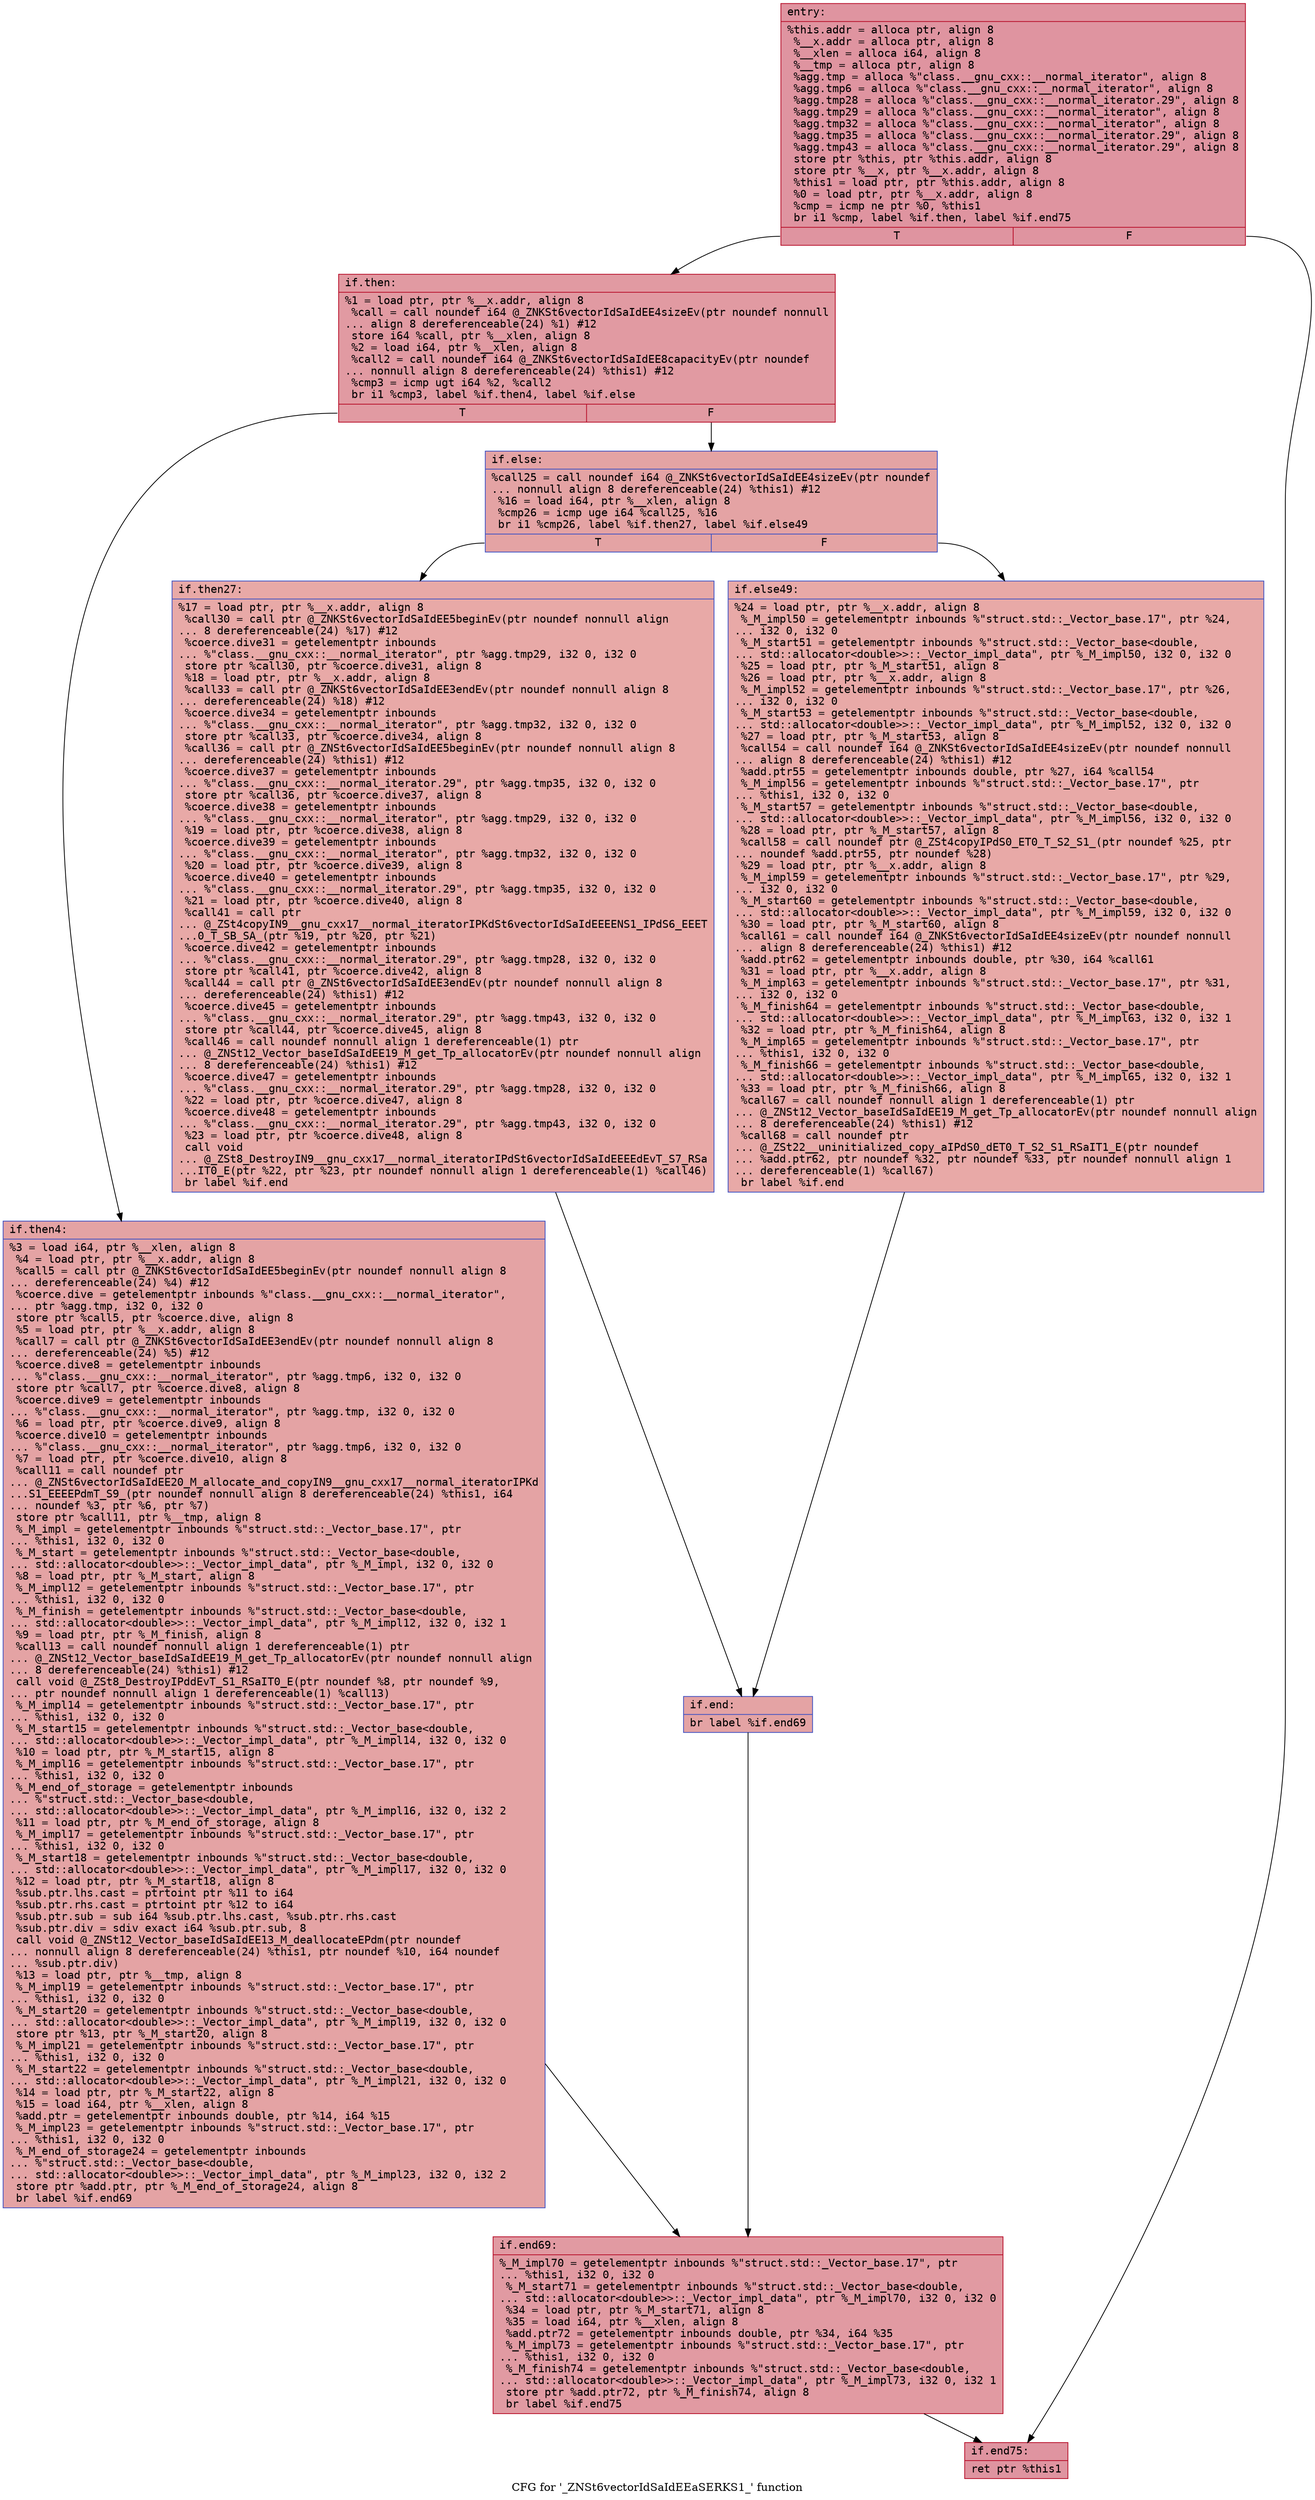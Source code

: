 digraph "CFG for '_ZNSt6vectorIdSaIdEEaSERKS1_' function" {
	label="CFG for '_ZNSt6vectorIdSaIdEEaSERKS1_' function";

	Node0x55e722d12be0 [shape=record,color="#b70d28ff", style=filled, fillcolor="#b70d2870" fontname="Courier",label="{entry:\l|  %this.addr = alloca ptr, align 8\l  %__x.addr = alloca ptr, align 8\l  %__xlen = alloca i64, align 8\l  %__tmp = alloca ptr, align 8\l  %agg.tmp = alloca %\"class.__gnu_cxx::__normal_iterator\", align 8\l  %agg.tmp6 = alloca %\"class.__gnu_cxx::__normal_iterator\", align 8\l  %agg.tmp28 = alloca %\"class.__gnu_cxx::__normal_iterator.29\", align 8\l  %agg.tmp29 = alloca %\"class.__gnu_cxx::__normal_iterator\", align 8\l  %agg.tmp32 = alloca %\"class.__gnu_cxx::__normal_iterator\", align 8\l  %agg.tmp35 = alloca %\"class.__gnu_cxx::__normal_iterator.29\", align 8\l  %agg.tmp43 = alloca %\"class.__gnu_cxx::__normal_iterator.29\", align 8\l  store ptr %this, ptr %this.addr, align 8\l  store ptr %__x, ptr %__x.addr, align 8\l  %this1 = load ptr, ptr %this.addr, align 8\l  %0 = load ptr, ptr %__x.addr, align 8\l  %cmp = icmp ne ptr %0, %this1\l  br i1 %cmp, label %if.then, label %if.end75\l|{<s0>T|<s1>F}}"];
	Node0x55e722d12be0:s0 -> Node0x55e722d13740[tooltip="entry -> if.then\nProbability 62.50%" ];
	Node0x55e722d12be0:s1 -> Node0x55e722d137b0[tooltip="entry -> if.end75\nProbability 37.50%" ];
	Node0x55e722d13740 [shape=record,color="#b70d28ff", style=filled, fillcolor="#bb1b2c70" fontname="Courier",label="{if.then:\l|  %1 = load ptr, ptr %__x.addr, align 8\l  %call = call noundef i64 @_ZNKSt6vectorIdSaIdEE4sizeEv(ptr noundef nonnull\l... align 8 dereferenceable(24) %1) #12\l  store i64 %call, ptr %__xlen, align 8\l  %2 = load i64, ptr %__xlen, align 8\l  %call2 = call noundef i64 @_ZNKSt6vectorIdSaIdEE8capacityEv(ptr noundef\l... nonnull align 8 dereferenceable(24) %this1) #12\l  %cmp3 = icmp ugt i64 %2, %call2\l  br i1 %cmp3, label %if.then4, label %if.else\l|{<s0>T|<s1>F}}"];
	Node0x55e722d13740:s0 -> Node0x55e722d13fe0[tooltip="if.then -> if.then4\nProbability 50.00%" ];
	Node0x55e722d13740:s1 -> Node0x55e722d14090[tooltip="if.then -> if.else\nProbability 50.00%" ];
	Node0x55e722d13fe0 [shape=record,color="#3d50c3ff", style=filled, fillcolor="#c32e3170" fontname="Courier",label="{if.then4:\l|  %3 = load i64, ptr %__xlen, align 8\l  %4 = load ptr, ptr %__x.addr, align 8\l  %call5 = call ptr @_ZNKSt6vectorIdSaIdEE5beginEv(ptr noundef nonnull align 8\l... dereferenceable(24) %4) #12\l  %coerce.dive = getelementptr inbounds %\"class.__gnu_cxx::__normal_iterator\",\l... ptr %agg.tmp, i32 0, i32 0\l  store ptr %call5, ptr %coerce.dive, align 8\l  %5 = load ptr, ptr %__x.addr, align 8\l  %call7 = call ptr @_ZNKSt6vectorIdSaIdEE3endEv(ptr noundef nonnull align 8\l... dereferenceable(24) %5) #12\l  %coerce.dive8 = getelementptr inbounds\l... %\"class.__gnu_cxx::__normal_iterator\", ptr %agg.tmp6, i32 0, i32 0\l  store ptr %call7, ptr %coerce.dive8, align 8\l  %coerce.dive9 = getelementptr inbounds\l... %\"class.__gnu_cxx::__normal_iterator\", ptr %agg.tmp, i32 0, i32 0\l  %6 = load ptr, ptr %coerce.dive9, align 8\l  %coerce.dive10 = getelementptr inbounds\l... %\"class.__gnu_cxx::__normal_iterator\", ptr %agg.tmp6, i32 0, i32 0\l  %7 = load ptr, ptr %coerce.dive10, align 8\l  %call11 = call noundef ptr\l... @_ZNSt6vectorIdSaIdEE20_M_allocate_and_copyIN9__gnu_cxx17__normal_iteratorIPKd\l...S1_EEEEPdmT_S9_(ptr noundef nonnull align 8 dereferenceable(24) %this1, i64\l... noundef %3, ptr %6, ptr %7)\l  store ptr %call11, ptr %__tmp, align 8\l  %_M_impl = getelementptr inbounds %\"struct.std::_Vector_base.17\", ptr\l... %this1, i32 0, i32 0\l  %_M_start = getelementptr inbounds %\"struct.std::_Vector_base\<double,\l... std::allocator\<double\>\>::_Vector_impl_data\", ptr %_M_impl, i32 0, i32 0\l  %8 = load ptr, ptr %_M_start, align 8\l  %_M_impl12 = getelementptr inbounds %\"struct.std::_Vector_base.17\", ptr\l... %this1, i32 0, i32 0\l  %_M_finish = getelementptr inbounds %\"struct.std::_Vector_base\<double,\l... std::allocator\<double\>\>::_Vector_impl_data\", ptr %_M_impl12, i32 0, i32 1\l  %9 = load ptr, ptr %_M_finish, align 8\l  %call13 = call noundef nonnull align 1 dereferenceable(1) ptr\l... @_ZNSt12_Vector_baseIdSaIdEE19_M_get_Tp_allocatorEv(ptr noundef nonnull align\l... 8 dereferenceable(24) %this1) #12\l  call void @_ZSt8_DestroyIPddEvT_S1_RSaIT0_E(ptr noundef %8, ptr noundef %9,\l... ptr noundef nonnull align 1 dereferenceable(1) %call13)\l  %_M_impl14 = getelementptr inbounds %\"struct.std::_Vector_base.17\", ptr\l... %this1, i32 0, i32 0\l  %_M_start15 = getelementptr inbounds %\"struct.std::_Vector_base\<double,\l... std::allocator\<double\>\>::_Vector_impl_data\", ptr %_M_impl14, i32 0, i32 0\l  %10 = load ptr, ptr %_M_start15, align 8\l  %_M_impl16 = getelementptr inbounds %\"struct.std::_Vector_base.17\", ptr\l... %this1, i32 0, i32 0\l  %_M_end_of_storage = getelementptr inbounds\l... %\"struct.std::_Vector_base\<double,\l... std::allocator\<double\>\>::_Vector_impl_data\", ptr %_M_impl16, i32 0, i32 2\l  %11 = load ptr, ptr %_M_end_of_storage, align 8\l  %_M_impl17 = getelementptr inbounds %\"struct.std::_Vector_base.17\", ptr\l... %this1, i32 0, i32 0\l  %_M_start18 = getelementptr inbounds %\"struct.std::_Vector_base\<double,\l... std::allocator\<double\>\>::_Vector_impl_data\", ptr %_M_impl17, i32 0, i32 0\l  %12 = load ptr, ptr %_M_start18, align 8\l  %sub.ptr.lhs.cast = ptrtoint ptr %11 to i64\l  %sub.ptr.rhs.cast = ptrtoint ptr %12 to i64\l  %sub.ptr.sub = sub i64 %sub.ptr.lhs.cast, %sub.ptr.rhs.cast\l  %sub.ptr.div = sdiv exact i64 %sub.ptr.sub, 8\l  call void @_ZNSt12_Vector_baseIdSaIdEE13_M_deallocateEPdm(ptr noundef\l... nonnull align 8 dereferenceable(24) %this1, ptr noundef %10, i64 noundef\l... %sub.ptr.div)\l  %13 = load ptr, ptr %__tmp, align 8\l  %_M_impl19 = getelementptr inbounds %\"struct.std::_Vector_base.17\", ptr\l... %this1, i32 0, i32 0\l  %_M_start20 = getelementptr inbounds %\"struct.std::_Vector_base\<double,\l... std::allocator\<double\>\>::_Vector_impl_data\", ptr %_M_impl19, i32 0, i32 0\l  store ptr %13, ptr %_M_start20, align 8\l  %_M_impl21 = getelementptr inbounds %\"struct.std::_Vector_base.17\", ptr\l... %this1, i32 0, i32 0\l  %_M_start22 = getelementptr inbounds %\"struct.std::_Vector_base\<double,\l... std::allocator\<double\>\>::_Vector_impl_data\", ptr %_M_impl21, i32 0, i32 0\l  %14 = load ptr, ptr %_M_start22, align 8\l  %15 = load i64, ptr %__xlen, align 8\l  %add.ptr = getelementptr inbounds double, ptr %14, i64 %15\l  %_M_impl23 = getelementptr inbounds %\"struct.std::_Vector_base.17\", ptr\l... %this1, i32 0, i32 0\l  %_M_end_of_storage24 = getelementptr inbounds\l... %\"struct.std::_Vector_base\<double,\l... std::allocator\<double\>\>::_Vector_impl_data\", ptr %_M_impl23, i32 0, i32 2\l  store ptr %add.ptr, ptr %_M_end_of_storage24, align 8\l  br label %if.end69\l}"];
	Node0x55e722d13fe0 -> Node0x55e722d17120[tooltip="if.then4 -> if.end69\nProbability 100.00%" ];
	Node0x55e722d14090 [shape=record,color="#3d50c3ff", style=filled, fillcolor="#c32e3170" fontname="Courier",label="{if.else:\l|  %call25 = call noundef i64 @_ZNKSt6vectorIdSaIdEE4sizeEv(ptr noundef\l... nonnull align 8 dereferenceable(24) %this1) #12\l  %16 = load i64, ptr %__xlen, align 8\l  %cmp26 = icmp uge i64 %call25, %16\l  br i1 %cmp26, label %if.then27, label %if.else49\l|{<s0>T|<s1>F}}"];
	Node0x55e722d14090:s0 -> Node0x55e722d17480[tooltip="if.else -> if.then27\nProbability 50.00%" ];
	Node0x55e722d14090:s1 -> Node0x55e722d174d0[tooltip="if.else -> if.else49\nProbability 50.00%" ];
	Node0x55e722d17480 [shape=record,color="#3d50c3ff", style=filled, fillcolor="#ca3b3770" fontname="Courier",label="{if.then27:\l|  %17 = load ptr, ptr %__x.addr, align 8\l  %call30 = call ptr @_ZNKSt6vectorIdSaIdEE5beginEv(ptr noundef nonnull align\l... 8 dereferenceable(24) %17) #12\l  %coerce.dive31 = getelementptr inbounds\l... %\"class.__gnu_cxx::__normal_iterator\", ptr %agg.tmp29, i32 0, i32 0\l  store ptr %call30, ptr %coerce.dive31, align 8\l  %18 = load ptr, ptr %__x.addr, align 8\l  %call33 = call ptr @_ZNKSt6vectorIdSaIdEE3endEv(ptr noundef nonnull align 8\l... dereferenceable(24) %18) #12\l  %coerce.dive34 = getelementptr inbounds\l... %\"class.__gnu_cxx::__normal_iterator\", ptr %agg.tmp32, i32 0, i32 0\l  store ptr %call33, ptr %coerce.dive34, align 8\l  %call36 = call ptr @_ZNSt6vectorIdSaIdEE5beginEv(ptr noundef nonnull align 8\l... dereferenceable(24) %this1) #12\l  %coerce.dive37 = getelementptr inbounds\l... %\"class.__gnu_cxx::__normal_iterator.29\", ptr %agg.tmp35, i32 0, i32 0\l  store ptr %call36, ptr %coerce.dive37, align 8\l  %coerce.dive38 = getelementptr inbounds\l... %\"class.__gnu_cxx::__normal_iterator\", ptr %agg.tmp29, i32 0, i32 0\l  %19 = load ptr, ptr %coerce.dive38, align 8\l  %coerce.dive39 = getelementptr inbounds\l... %\"class.__gnu_cxx::__normal_iterator\", ptr %agg.tmp32, i32 0, i32 0\l  %20 = load ptr, ptr %coerce.dive39, align 8\l  %coerce.dive40 = getelementptr inbounds\l... %\"class.__gnu_cxx::__normal_iterator.29\", ptr %agg.tmp35, i32 0, i32 0\l  %21 = load ptr, ptr %coerce.dive40, align 8\l  %call41 = call ptr\l... @_ZSt4copyIN9__gnu_cxx17__normal_iteratorIPKdSt6vectorIdSaIdEEEENS1_IPdS6_EEET\l...0_T_SB_SA_(ptr %19, ptr %20, ptr %21)\l  %coerce.dive42 = getelementptr inbounds\l... %\"class.__gnu_cxx::__normal_iterator.29\", ptr %agg.tmp28, i32 0, i32 0\l  store ptr %call41, ptr %coerce.dive42, align 8\l  %call44 = call ptr @_ZNSt6vectorIdSaIdEE3endEv(ptr noundef nonnull align 8\l... dereferenceable(24) %this1) #12\l  %coerce.dive45 = getelementptr inbounds\l... %\"class.__gnu_cxx::__normal_iterator.29\", ptr %agg.tmp43, i32 0, i32 0\l  store ptr %call44, ptr %coerce.dive45, align 8\l  %call46 = call noundef nonnull align 1 dereferenceable(1) ptr\l... @_ZNSt12_Vector_baseIdSaIdEE19_M_get_Tp_allocatorEv(ptr noundef nonnull align\l... 8 dereferenceable(24) %this1) #12\l  %coerce.dive47 = getelementptr inbounds\l... %\"class.__gnu_cxx::__normal_iterator.29\", ptr %agg.tmp28, i32 0, i32 0\l  %22 = load ptr, ptr %coerce.dive47, align 8\l  %coerce.dive48 = getelementptr inbounds\l... %\"class.__gnu_cxx::__normal_iterator.29\", ptr %agg.tmp43, i32 0, i32 0\l  %23 = load ptr, ptr %coerce.dive48, align 8\l  call void\l... @_ZSt8_DestroyIN9__gnu_cxx17__normal_iteratorIPdSt6vectorIdSaIdEEEEdEvT_S7_RSa\l...IT0_E(ptr %22, ptr %23, ptr noundef nonnull align 1 dereferenceable(1) %call46)\l  br label %if.end\l}"];
	Node0x55e722d17480 -> Node0x55e722d19120[tooltip="if.then27 -> if.end\nProbability 100.00%" ];
	Node0x55e722d174d0 [shape=record,color="#3d50c3ff", style=filled, fillcolor="#ca3b3770" fontname="Courier",label="{if.else49:\l|  %24 = load ptr, ptr %__x.addr, align 8\l  %_M_impl50 = getelementptr inbounds %\"struct.std::_Vector_base.17\", ptr %24,\l... i32 0, i32 0\l  %_M_start51 = getelementptr inbounds %\"struct.std::_Vector_base\<double,\l... std::allocator\<double\>\>::_Vector_impl_data\", ptr %_M_impl50, i32 0, i32 0\l  %25 = load ptr, ptr %_M_start51, align 8\l  %26 = load ptr, ptr %__x.addr, align 8\l  %_M_impl52 = getelementptr inbounds %\"struct.std::_Vector_base.17\", ptr %26,\l... i32 0, i32 0\l  %_M_start53 = getelementptr inbounds %\"struct.std::_Vector_base\<double,\l... std::allocator\<double\>\>::_Vector_impl_data\", ptr %_M_impl52, i32 0, i32 0\l  %27 = load ptr, ptr %_M_start53, align 8\l  %call54 = call noundef i64 @_ZNKSt6vectorIdSaIdEE4sizeEv(ptr noundef nonnull\l... align 8 dereferenceable(24) %this1) #12\l  %add.ptr55 = getelementptr inbounds double, ptr %27, i64 %call54\l  %_M_impl56 = getelementptr inbounds %\"struct.std::_Vector_base.17\", ptr\l... %this1, i32 0, i32 0\l  %_M_start57 = getelementptr inbounds %\"struct.std::_Vector_base\<double,\l... std::allocator\<double\>\>::_Vector_impl_data\", ptr %_M_impl56, i32 0, i32 0\l  %28 = load ptr, ptr %_M_start57, align 8\l  %call58 = call noundef ptr @_ZSt4copyIPdS0_ET0_T_S2_S1_(ptr noundef %25, ptr\l... noundef %add.ptr55, ptr noundef %28)\l  %29 = load ptr, ptr %__x.addr, align 8\l  %_M_impl59 = getelementptr inbounds %\"struct.std::_Vector_base.17\", ptr %29,\l... i32 0, i32 0\l  %_M_start60 = getelementptr inbounds %\"struct.std::_Vector_base\<double,\l... std::allocator\<double\>\>::_Vector_impl_data\", ptr %_M_impl59, i32 0, i32 0\l  %30 = load ptr, ptr %_M_start60, align 8\l  %call61 = call noundef i64 @_ZNKSt6vectorIdSaIdEE4sizeEv(ptr noundef nonnull\l... align 8 dereferenceable(24) %this1) #12\l  %add.ptr62 = getelementptr inbounds double, ptr %30, i64 %call61\l  %31 = load ptr, ptr %__x.addr, align 8\l  %_M_impl63 = getelementptr inbounds %\"struct.std::_Vector_base.17\", ptr %31,\l... i32 0, i32 0\l  %_M_finish64 = getelementptr inbounds %\"struct.std::_Vector_base\<double,\l... std::allocator\<double\>\>::_Vector_impl_data\", ptr %_M_impl63, i32 0, i32 1\l  %32 = load ptr, ptr %_M_finish64, align 8\l  %_M_impl65 = getelementptr inbounds %\"struct.std::_Vector_base.17\", ptr\l... %this1, i32 0, i32 0\l  %_M_finish66 = getelementptr inbounds %\"struct.std::_Vector_base\<double,\l... std::allocator\<double\>\>::_Vector_impl_data\", ptr %_M_impl65, i32 0, i32 1\l  %33 = load ptr, ptr %_M_finish66, align 8\l  %call67 = call noundef nonnull align 1 dereferenceable(1) ptr\l... @_ZNSt12_Vector_baseIdSaIdEE19_M_get_Tp_allocatorEv(ptr noundef nonnull align\l... 8 dereferenceable(24) %this1) #12\l  %call68 = call noundef ptr\l... @_ZSt22__uninitialized_copy_aIPdS0_dET0_T_S2_S1_RSaIT1_E(ptr noundef\l... %add.ptr62, ptr noundef %32, ptr noundef %33, ptr noundef nonnull align 1\l... dereferenceable(1) %call67)\l  br label %if.end\l}"];
	Node0x55e722d174d0 -> Node0x55e722d19120[tooltip="if.else49 -> if.end\nProbability 100.00%" ];
	Node0x55e722d19120 [shape=record,color="#3d50c3ff", style=filled, fillcolor="#c32e3170" fontname="Courier",label="{if.end:\l|  br label %if.end69\l}"];
	Node0x55e722d19120 -> Node0x55e722d17120[tooltip="if.end -> if.end69\nProbability 100.00%" ];
	Node0x55e722d17120 [shape=record,color="#b70d28ff", style=filled, fillcolor="#bb1b2c70" fontname="Courier",label="{if.end69:\l|  %_M_impl70 = getelementptr inbounds %\"struct.std::_Vector_base.17\", ptr\l... %this1, i32 0, i32 0\l  %_M_start71 = getelementptr inbounds %\"struct.std::_Vector_base\<double,\l... std::allocator\<double\>\>::_Vector_impl_data\", ptr %_M_impl70, i32 0, i32 0\l  %34 = load ptr, ptr %_M_start71, align 8\l  %35 = load i64, ptr %__xlen, align 8\l  %add.ptr72 = getelementptr inbounds double, ptr %34, i64 %35\l  %_M_impl73 = getelementptr inbounds %\"struct.std::_Vector_base.17\", ptr\l... %this1, i32 0, i32 0\l  %_M_finish74 = getelementptr inbounds %\"struct.std::_Vector_base\<double,\l... std::allocator\<double\>\>::_Vector_impl_data\", ptr %_M_impl73, i32 0, i32 1\l  store ptr %add.ptr72, ptr %_M_finish74, align 8\l  br label %if.end75\l}"];
	Node0x55e722d17120 -> Node0x55e722d137b0[tooltip="if.end69 -> if.end75\nProbability 100.00%" ];
	Node0x55e722d137b0 [shape=record,color="#b70d28ff", style=filled, fillcolor="#b70d2870" fontname="Courier",label="{if.end75:\l|  ret ptr %this1\l}"];
}
